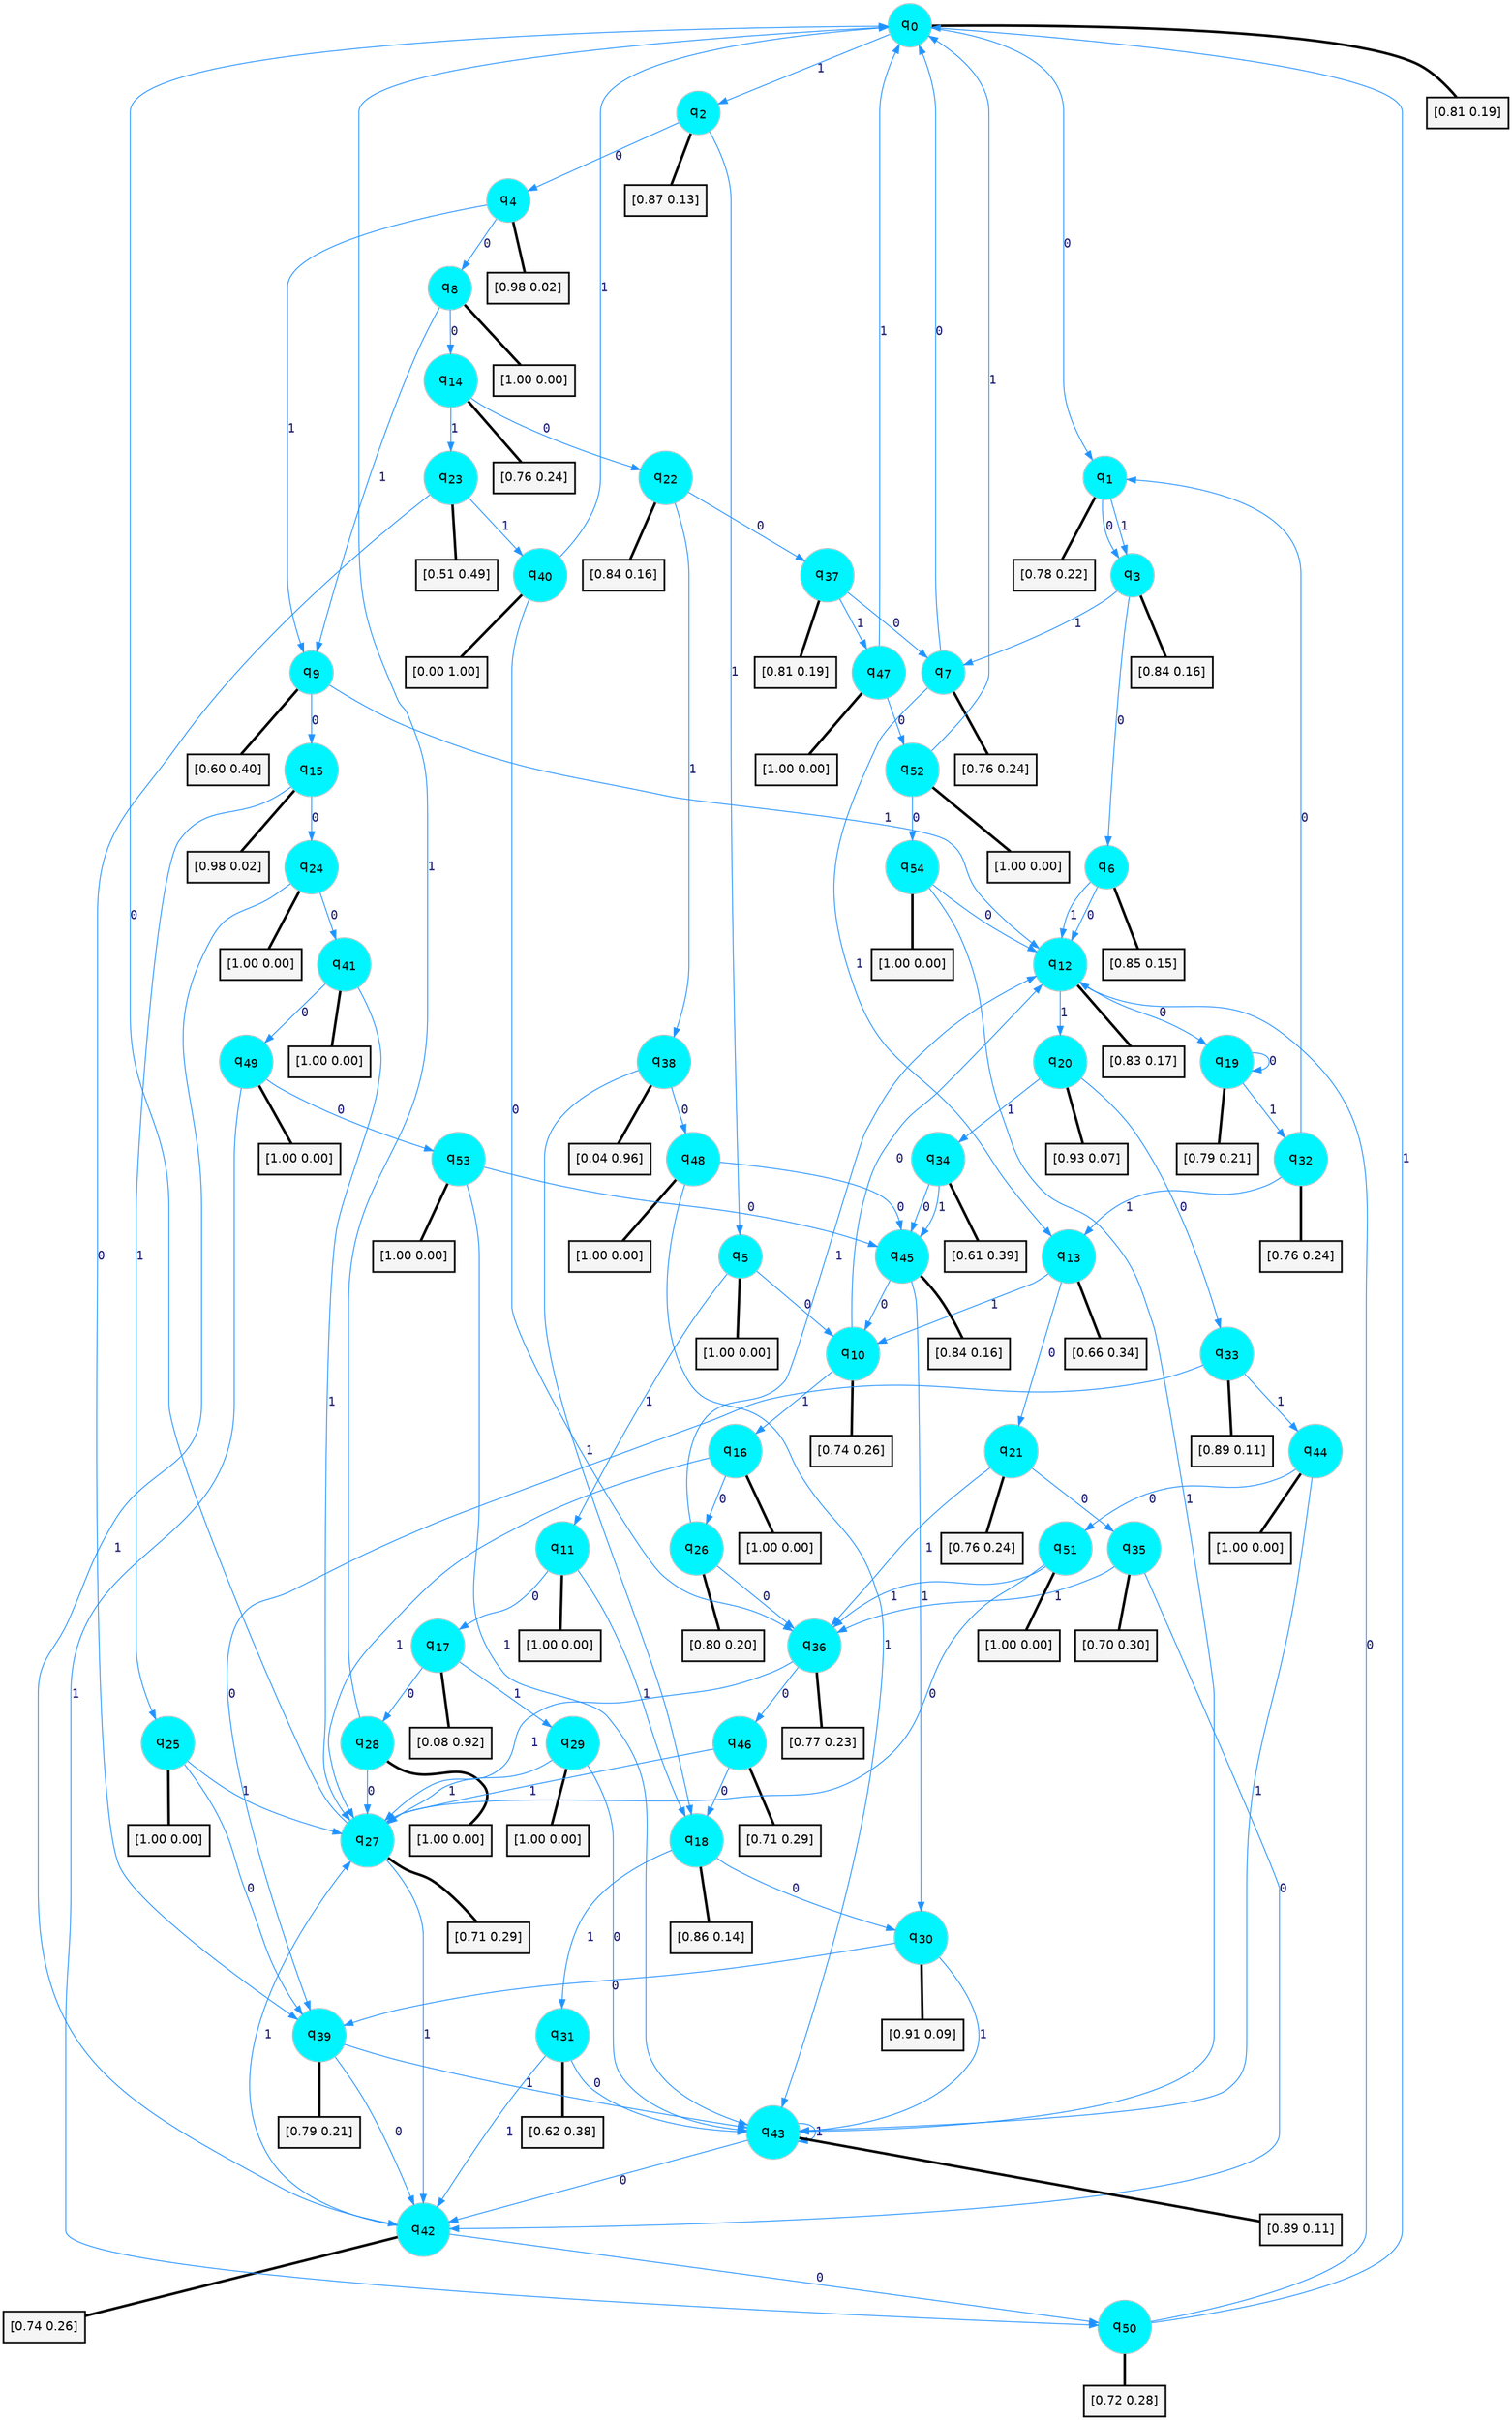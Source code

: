 digraph G {
graph [
bgcolor=transparent, dpi=300, rankdir=TD, size="40,25"];
node [
color=gray, fillcolor=turquoise1, fontcolor=black, fontname=Helvetica, fontsize=16, fontweight=bold, shape=circle, style=filled];
edge [
arrowsize=1, color=dodgerblue1, fontcolor=midnightblue, fontname=courier, fontweight=bold, penwidth=1, style=solid, weight=20];
0[label=<q<SUB>0</SUB>>];
1[label=<q<SUB>1</SUB>>];
2[label=<q<SUB>2</SUB>>];
3[label=<q<SUB>3</SUB>>];
4[label=<q<SUB>4</SUB>>];
5[label=<q<SUB>5</SUB>>];
6[label=<q<SUB>6</SUB>>];
7[label=<q<SUB>7</SUB>>];
8[label=<q<SUB>8</SUB>>];
9[label=<q<SUB>9</SUB>>];
10[label=<q<SUB>10</SUB>>];
11[label=<q<SUB>11</SUB>>];
12[label=<q<SUB>12</SUB>>];
13[label=<q<SUB>13</SUB>>];
14[label=<q<SUB>14</SUB>>];
15[label=<q<SUB>15</SUB>>];
16[label=<q<SUB>16</SUB>>];
17[label=<q<SUB>17</SUB>>];
18[label=<q<SUB>18</SUB>>];
19[label=<q<SUB>19</SUB>>];
20[label=<q<SUB>20</SUB>>];
21[label=<q<SUB>21</SUB>>];
22[label=<q<SUB>22</SUB>>];
23[label=<q<SUB>23</SUB>>];
24[label=<q<SUB>24</SUB>>];
25[label=<q<SUB>25</SUB>>];
26[label=<q<SUB>26</SUB>>];
27[label=<q<SUB>27</SUB>>];
28[label=<q<SUB>28</SUB>>];
29[label=<q<SUB>29</SUB>>];
30[label=<q<SUB>30</SUB>>];
31[label=<q<SUB>31</SUB>>];
32[label=<q<SUB>32</SUB>>];
33[label=<q<SUB>33</SUB>>];
34[label=<q<SUB>34</SUB>>];
35[label=<q<SUB>35</SUB>>];
36[label=<q<SUB>36</SUB>>];
37[label=<q<SUB>37</SUB>>];
38[label=<q<SUB>38</SUB>>];
39[label=<q<SUB>39</SUB>>];
40[label=<q<SUB>40</SUB>>];
41[label=<q<SUB>41</SUB>>];
42[label=<q<SUB>42</SUB>>];
43[label=<q<SUB>43</SUB>>];
44[label=<q<SUB>44</SUB>>];
45[label=<q<SUB>45</SUB>>];
46[label=<q<SUB>46</SUB>>];
47[label=<q<SUB>47</SUB>>];
48[label=<q<SUB>48</SUB>>];
49[label=<q<SUB>49</SUB>>];
50[label=<q<SUB>50</SUB>>];
51[label=<q<SUB>51</SUB>>];
52[label=<q<SUB>52</SUB>>];
53[label=<q<SUB>53</SUB>>];
54[label=<q<SUB>54</SUB>>];
55[label="[0.81 0.19]", shape=box,fontcolor=black, fontname=Helvetica, fontsize=14, penwidth=2, fillcolor=whitesmoke,color=black];
56[label="[0.78 0.22]", shape=box,fontcolor=black, fontname=Helvetica, fontsize=14, penwidth=2, fillcolor=whitesmoke,color=black];
57[label="[0.87 0.13]", shape=box,fontcolor=black, fontname=Helvetica, fontsize=14, penwidth=2, fillcolor=whitesmoke,color=black];
58[label="[0.84 0.16]", shape=box,fontcolor=black, fontname=Helvetica, fontsize=14, penwidth=2, fillcolor=whitesmoke,color=black];
59[label="[0.98 0.02]", shape=box,fontcolor=black, fontname=Helvetica, fontsize=14, penwidth=2, fillcolor=whitesmoke,color=black];
60[label="[1.00 0.00]", shape=box,fontcolor=black, fontname=Helvetica, fontsize=14, penwidth=2, fillcolor=whitesmoke,color=black];
61[label="[0.85 0.15]", shape=box,fontcolor=black, fontname=Helvetica, fontsize=14, penwidth=2, fillcolor=whitesmoke,color=black];
62[label="[0.76 0.24]", shape=box,fontcolor=black, fontname=Helvetica, fontsize=14, penwidth=2, fillcolor=whitesmoke,color=black];
63[label="[1.00 0.00]", shape=box,fontcolor=black, fontname=Helvetica, fontsize=14, penwidth=2, fillcolor=whitesmoke,color=black];
64[label="[0.60 0.40]", shape=box,fontcolor=black, fontname=Helvetica, fontsize=14, penwidth=2, fillcolor=whitesmoke,color=black];
65[label="[0.74 0.26]", shape=box,fontcolor=black, fontname=Helvetica, fontsize=14, penwidth=2, fillcolor=whitesmoke,color=black];
66[label="[1.00 0.00]", shape=box,fontcolor=black, fontname=Helvetica, fontsize=14, penwidth=2, fillcolor=whitesmoke,color=black];
67[label="[0.83 0.17]", shape=box,fontcolor=black, fontname=Helvetica, fontsize=14, penwidth=2, fillcolor=whitesmoke,color=black];
68[label="[0.66 0.34]", shape=box,fontcolor=black, fontname=Helvetica, fontsize=14, penwidth=2, fillcolor=whitesmoke,color=black];
69[label="[0.76 0.24]", shape=box,fontcolor=black, fontname=Helvetica, fontsize=14, penwidth=2, fillcolor=whitesmoke,color=black];
70[label="[0.98 0.02]", shape=box,fontcolor=black, fontname=Helvetica, fontsize=14, penwidth=2, fillcolor=whitesmoke,color=black];
71[label="[1.00 0.00]", shape=box,fontcolor=black, fontname=Helvetica, fontsize=14, penwidth=2, fillcolor=whitesmoke,color=black];
72[label="[0.08 0.92]", shape=box,fontcolor=black, fontname=Helvetica, fontsize=14, penwidth=2, fillcolor=whitesmoke,color=black];
73[label="[0.86 0.14]", shape=box,fontcolor=black, fontname=Helvetica, fontsize=14, penwidth=2, fillcolor=whitesmoke,color=black];
74[label="[0.79 0.21]", shape=box,fontcolor=black, fontname=Helvetica, fontsize=14, penwidth=2, fillcolor=whitesmoke,color=black];
75[label="[0.93 0.07]", shape=box,fontcolor=black, fontname=Helvetica, fontsize=14, penwidth=2, fillcolor=whitesmoke,color=black];
76[label="[0.76 0.24]", shape=box,fontcolor=black, fontname=Helvetica, fontsize=14, penwidth=2, fillcolor=whitesmoke,color=black];
77[label="[0.84 0.16]", shape=box,fontcolor=black, fontname=Helvetica, fontsize=14, penwidth=2, fillcolor=whitesmoke,color=black];
78[label="[0.51 0.49]", shape=box,fontcolor=black, fontname=Helvetica, fontsize=14, penwidth=2, fillcolor=whitesmoke,color=black];
79[label="[1.00 0.00]", shape=box,fontcolor=black, fontname=Helvetica, fontsize=14, penwidth=2, fillcolor=whitesmoke,color=black];
80[label="[1.00 0.00]", shape=box,fontcolor=black, fontname=Helvetica, fontsize=14, penwidth=2, fillcolor=whitesmoke,color=black];
81[label="[0.80 0.20]", shape=box,fontcolor=black, fontname=Helvetica, fontsize=14, penwidth=2, fillcolor=whitesmoke,color=black];
82[label="[0.71 0.29]", shape=box,fontcolor=black, fontname=Helvetica, fontsize=14, penwidth=2, fillcolor=whitesmoke,color=black];
83[label="[1.00 0.00]", shape=box,fontcolor=black, fontname=Helvetica, fontsize=14, penwidth=2, fillcolor=whitesmoke,color=black];
84[label="[1.00 0.00]", shape=box,fontcolor=black, fontname=Helvetica, fontsize=14, penwidth=2, fillcolor=whitesmoke,color=black];
85[label="[0.91 0.09]", shape=box,fontcolor=black, fontname=Helvetica, fontsize=14, penwidth=2, fillcolor=whitesmoke,color=black];
86[label="[0.62 0.38]", shape=box,fontcolor=black, fontname=Helvetica, fontsize=14, penwidth=2, fillcolor=whitesmoke,color=black];
87[label="[0.76 0.24]", shape=box,fontcolor=black, fontname=Helvetica, fontsize=14, penwidth=2, fillcolor=whitesmoke,color=black];
88[label="[0.89 0.11]", shape=box,fontcolor=black, fontname=Helvetica, fontsize=14, penwidth=2, fillcolor=whitesmoke,color=black];
89[label="[0.61 0.39]", shape=box,fontcolor=black, fontname=Helvetica, fontsize=14, penwidth=2, fillcolor=whitesmoke,color=black];
90[label="[0.70 0.30]", shape=box,fontcolor=black, fontname=Helvetica, fontsize=14, penwidth=2, fillcolor=whitesmoke,color=black];
91[label="[0.77 0.23]", shape=box,fontcolor=black, fontname=Helvetica, fontsize=14, penwidth=2, fillcolor=whitesmoke,color=black];
92[label="[0.81 0.19]", shape=box,fontcolor=black, fontname=Helvetica, fontsize=14, penwidth=2, fillcolor=whitesmoke,color=black];
93[label="[0.04 0.96]", shape=box,fontcolor=black, fontname=Helvetica, fontsize=14, penwidth=2, fillcolor=whitesmoke,color=black];
94[label="[0.79 0.21]", shape=box,fontcolor=black, fontname=Helvetica, fontsize=14, penwidth=2, fillcolor=whitesmoke,color=black];
95[label="[0.00 1.00]", shape=box,fontcolor=black, fontname=Helvetica, fontsize=14, penwidth=2, fillcolor=whitesmoke,color=black];
96[label="[1.00 0.00]", shape=box,fontcolor=black, fontname=Helvetica, fontsize=14, penwidth=2, fillcolor=whitesmoke,color=black];
97[label="[0.74 0.26]", shape=box,fontcolor=black, fontname=Helvetica, fontsize=14, penwidth=2, fillcolor=whitesmoke,color=black];
98[label="[0.89 0.11]", shape=box,fontcolor=black, fontname=Helvetica, fontsize=14, penwidth=2, fillcolor=whitesmoke,color=black];
99[label="[1.00 0.00]", shape=box,fontcolor=black, fontname=Helvetica, fontsize=14, penwidth=2, fillcolor=whitesmoke,color=black];
100[label="[0.84 0.16]", shape=box,fontcolor=black, fontname=Helvetica, fontsize=14, penwidth=2, fillcolor=whitesmoke,color=black];
101[label="[0.71 0.29]", shape=box,fontcolor=black, fontname=Helvetica, fontsize=14, penwidth=2, fillcolor=whitesmoke,color=black];
102[label="[1.00 0.00]", shape=box,fontcolor=black, fontname=Helvetica, fontsize=14, penwidth=2, fillcolor=whitesmoke,color=black];
103[label="[1.00 0.00]", shape=box,fontcolor=black, fontname=Helvetica, fontsize=14, penwidth=2, fillcolor=whitesmoke,color=black];
104[label="[1.00 0.00]", shape=box,fontcolor=black, fontname=Helvetica, fontsize=14, penwidth=2, fillcolor=whitesmoke,color=black];
105[label="[0.72 0.28]", shape=box,fontcolor=black, fontname=Helvetica, fontsize=14, penwidth=2, fillcolor=whitesmoke,color=black];
106[label="[1.00 0.00]", shape=box,fontcolor=black, fontname=Helvetica, fontsize=14, penwidth=2, fillcolor=whitesmoke,color=black];
107[label="[1.00 0.00]", shape=box,fontcolor=black, fontname=Helvetica, fontsize=14, penwidth=2, fillcolor=whitesmoke,color=black];
108[label="[1.00 0.00]", shape=box,fontcolor=black, fontname=Helvetica, fontsize=14, penwidth=2, fillcolor=whitesmoke,color=black];
109[label="[1.00 0.00]", shape=box,fontcolor=black, fontname=Helvetica, fontsize=14, penwidth=2, fillcolor=whitesmoke,color=black];
0->1 [label=0];
0->2 [label=1];
0->55 [arrowhead=none, penwidth=3,color=black];
1->3 [label=0];
1->3 [label=1];
1->56 [arrowhead=none, penwidth=3,color=black];
2->4 [label=0];
2->5 [label=1];
2->57 [arrowhead=none, penwidth=3,color=black];
3->6 [label=0];
3->7 [label=1];
3->58 [arrowhead=none, penwidth=3,color=black];
4->8 [label=0];
4->9 [label=1];
4->59 [arrowhead=none, penwidth=3,color=black];
5->10 [label=0];
5->11 [label=1];
5->60 [arrowhead=none, penwidth=3,color=black];
6->12 [label=0];
6->12 [label=1];
6->61 [arrowhead=none, penwidth=3,color=black];
7->0 [label=0];
7->13 [label=1];
7->62 [arrowhead=none, penwidth=3,color=black];
8->14 [label=0];
8->9 [label=1];
8->63 [arrowhead=none, penwidth=3,color=black];
9->15 [label=0];
9->12 [label=1];
9->64 [arrowhead=none, penwidth=3,color=black];
10->12 [label=0];
10->16 [label=1];
10->65 [arrowhead=none, penwidth=3,color=black];
11->17 [label=0];
11->18 [label=1];
11->66 [arrowhead=none, penwidth=3,color=black];
12->19 [label=0];
12->20 [label=1];
12->67 [arrowhead=none, penwidth=3,color=black];
13->21 [label=0];
13->10 [label=1];
13->68 [arrowhead=none, penwidth=3,color=black];
14->22 [label=0];
14->23 [label=1];
14->69 [arrowhead=none, penwidth=3,color=black];
15->24 [label=0];
15->25 [label=1];
15->70 [arrowhead=none, penwidth=3,color=black];
16->26 [label=0];
16->27 [label=1];
16->71 [arrowhead=none, penwidth=3,color=black];
17->28 [label=0];
17->29 [label=1];
17->72 [arrowhead=none, penwidth=3,color=black];
18->30 [label=0];
18->31 [label=1];
18->73 [arrowhead=none, penwidth=3,color=black];
19->19 [label=0];
19->32 [label=1];
19->74 [arrowhead=none, penwidth=3,color=black];
20->33 [label=0];
20->34 [label=1];
20->75 [arrowhead=none, penwidth=3,color=black];
21->35 [label=0];
21->36 [label=1];
21->76 [arrowhead=none, penwidth=3,color=black];
22->37 [label=0];
22->38 [label=1];
22->77 [arrowhead=none, penwidth=3,color=black];
23->39 [label=0];
23->40 [label=1];
23->78 [arrowhead=none, penwidth=3,color=black];
24->41 [label=0];
24->42 [label=1];
24->79 [arrowhead=none, penwidth=3,color=black];
25->39 [label=0];
25->27 [label=1];
25->80 [arrowhead=none, penwidth=3,color=black];
26->36 [label=0];
26->12 [label=1];
26->81 [arrowhead=none, penwidth=3,color=black];
27->0 [label=0];
27->42 [label=1];
27->82 [arrowhead=none, penwidth=3,color=black];
28->27 [label=0];
28->0 [label=1];
28->83 [arrowhead=none, penwidth=3,color=black];
29->43 [label=0];
29->27 [label=1];
29->84 [arrowhead=none, penwidth=3,color=black];
30->39 [label=0];
30->43 [label=1];
30->85 [arrowhead=none, penwidth=3,color=black];
31->43 [label=0];
31->42 [label=1];
31->86 [arrowhead=none, penwidth=3,color=black];
32->1 [label=0];
32->13 [label=1];
32->87 [arrowhead=none, penwidth=3,color=black];
33->39 [label=0];
33->44 [label=1];
33->88 [arrowhead=none, penwidth=3,color=black];
34->45 [label=0];
34->45 [label=1];
34->89 [arrowhead=none, penwidth=3,color=black];
35->42 [label=0];
35->36 [label=1];
35->90 [arrowhead=none, penwidth=3,color=black];
36->46 [label=0];
36->27 [label=1];
36->91 [arrowhead=none, penwidth=3,color=black];
37->7 [label=0];
37->47 [label=1];
37->92 [arrowhead=none, penwidth=3,color=black];
38->48 [label=0];
38->18 [label=1];
38->93 [arrowhead=none, penwidth=3,color=black];
39->42 [label=0];
39->43 [label=1];
39->94 [arrowhead=none, penwidth=3,color=black];
40->36 [label=0];
40->0 [label=1];
40->95 [arrowhead=none, penwidth=3,color=black];
41->49 [label=0];
41->27 [label=1];
41->96 [arrowhead=none, penwidth=3,color=black];
42->50 [label=0];
42->27 [label=1];
42->97 [arrowhead=none, penwidth=3,color=black];
43->42 [label=0];
43->43 [label=1];
43->98 [arrowhead=none, penwidth=3,color=black];
44->51 [label=0];
44->43 [label=1];
44->99 [arrowhead=none, penwidth=3,color=black];
45->10 [label=0];
45->30 [label=1];
45->100 [arrowhead=none, penwidth=3,color=black];
46->18 [label=0];
46->27 [label=1];
46->101 [arrowhead=none, penwidth=3,color=black];
47->52 [label=0];
47->0 [label=1];
47->102 [arrowhead=none, penwidth=3,color=black];
48->45 [label=0];
48->43 [label=1];
48->103 [arrowhead=none, penwidth=3,color=black];
49->53 [label=0];
49->50 [label=1];
49->104 [arrowhead=none, penwidth=3,color=black];
50->12 [label=0];
50->0 [label=1];
50->105 [arrowhead=none, penwidth=3,color=black];
51->27 [label=0];
51->36 [label=1];
51->106 [arrowhead=none, penwidth=3,color=black];
52->54 [label=0];
52->0 [label=1];
52->107 [arrowhead=none, penwidth=3,color=black];
53->45 [label=0];
53->43 [label=1];
53->108 [arrowhead=none, penwidth=3,color=black];
54->12 [label=0];
54->43 [label=1];
54->109 [arrowhead=none, penwidth=3,color=black];
}
